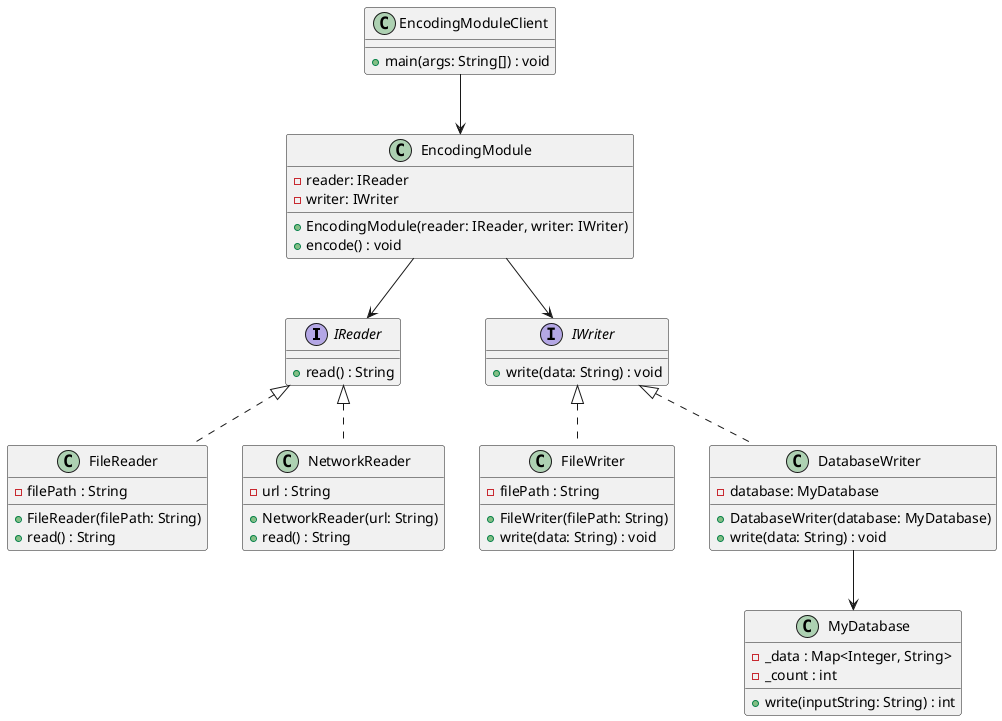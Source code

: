 @startuml DIP
interface IReader {
    +read() : String
}

interface IWriter {
    +write(data: String) : void
}

class FileReader {
    -filePath : String
    +FileReader(filePath: String)
    +read() : String
}

class FileWriter {
    -filePath : String
    +FileWriter(filePath: String)
    +write(data: String) : void
}

class NetworkReader {
    -url : String
    +NetworkReader(url: String)
    +read() : String
}

class MyDatabase {
    -_data : Map<Integer, String>
    -_count : int
    +write(inputString: String) : int
}

class DatabaseWriter {
    -database: MyDatabase
    +DatabaseWriter(database: MyDatabase)
    +write(data: String) : void
}

class EncodingModule {
    -reader: IReader
    -writer: IWriter
    +EncodingModule(reader: IReader, writer: IWriter)
    +encode() : void
}

class EncodingModuleClient {
    +main(args: String[]) : void
}

IReader <|.. FileReader
IReader <|.. NetworkReader
IWriter <|.. FileWriter
IWriter <|.. DatabaseWriter

DatabaseWriter --> MyDatabase
EncodingModule --> IReader
EncodingModule --> IWriter
EncodingModuleClient --> EncodingModule
@enduml
